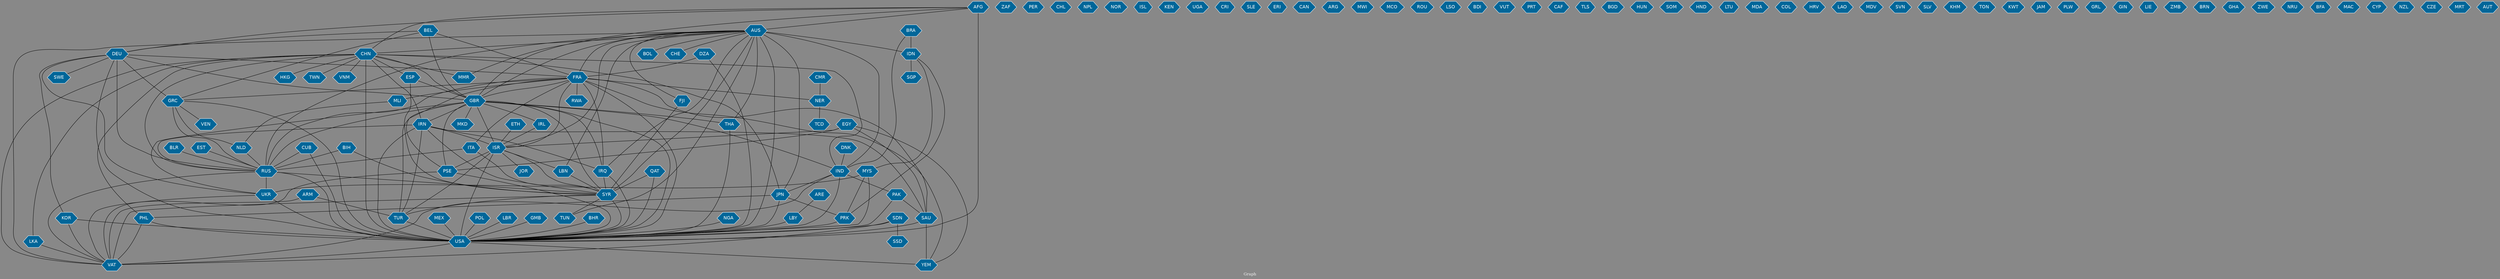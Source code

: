 // Countries together in item graph
graph {
	graph [bgcolor="#888888" fontcolor=white fontsize=12 label="Graph" outputorder=edgesfirst overlap=prism]
	node [color=white fillcolor="#006699" fontcolor=white fontname=Helvetica shape=hexagon style=filled]
	edge [arrowhead=open color=black fontcolor=white fontname=Courier fontsize=12]
		RUS [label=RUS]
		IND [label=IND]
		JPN [label=JPN]
		THA [label=THA]
		FJI [label=FJI]
		VAT [label=VAT]
		FRA [label=FRA]
		USA [label=USA]
		NGA [label=NGA]
		PSE [label=PSE]
		IRQ [label=IRQ]
		ISR [label=ISR]
		VEN [label=VEN]
		IRL [label=IRL]
		ZAF [label=ZAF]
		SYR [label=SYR]
		PRK [label=PRK]
		UKR [label=UKR]
		AFG [label=AFG]
		GRC [label=GRC]
		LBY [label=LBY]
		GBR [label=GBR]
		CHN [label=CHN]
		PHL [label=PHL]
		DEU [label=DEU]
		MYS [label=MYS]
		BRA [label=BRA]
		AUS [label=AUS]
		PAK [label=PAK]
		EGY [label=EGY]
		HKG [label=HKG]
		TUR [label=TUR]
		YEM [label=YEM]
		CUB [label=CUB]
		IDN [label=IDN]
		MEX [label=MEX]
		PER [label=PER]
		SGP [label=SGP]
		ITA [label=ITA]
		CHL [label=CHL]
		NPL [label=NPL]
		BOL [label=BOL]
		KOR [label=KOR]
		NOR [label=NOR]
		SAU [label=SAU]
		ISL [label=ISL]
		QAT [label=QAT]
		LBN [label=LBN]
		IRN [label=IRN]
		POL [label=POL]
		KEN [label=KEN]
		UGA [label=UGA]
		CRI [label=CRI]
		RWA [label=RWA]
		SLE [label=SLE]
		LKA [label=LKA]
		ERI [label=ERI]
		CAN [label=CAN]
		CMR [label=CMR]
		ARG [label=ARG]
		MMR [label=MMR]
		CHE [label=CHE]
		MWI [label=MWI]
		MCO [label=MCO]
		SDN [label=SDN]
		ROU [label=ROU]
		JOR [label=JOR]
		ESP [label=ESP]
		LSO [label=LSO]
		BDI [label=BDI]
		VUT [label=VUT]
		TUN [label=TUN]
		PRT [label=PRT]
		CAF [label=CAF]
		TLS [label=TLS]
		BGD [label=BGD]
		HUN [label=HUN]
		SWE [label=SWE]
		LBR [label=LBR]
		DNK [label=DNK]
		MLI [label=MLI]
		TWN [label=TWN]
		SOM [label=SOM]
		HND [label=HND]
		ARE [label=ARE]
		BEL [label=BEL]
		SSD [label=SSD]
		LTU [label=LTU]
		NLD [label=NLD]
		ARM [label=ARM]
		MDA [label=MDA]
		COL [label=COL]
		HRV [label=HRV]
		TCD [label=TCD]
		DZA [label=DZA]
		LAO [label=LAO]
		MDV [label=MDV]
		SVN [label=SVN]
		SLV [label=SLV]
		KHM [label=KHM]
		BLR [label=BLR]
		NER [label=NER]
		TON [label=TON]
		KWT [label=KWT]
		VNM [label=VNM]
		JAM [label=JAM]
		BIH [label=BIH]
		PLW [label=PLW]
		GRL [label=GRL]
		GIN [label=GIN]
		ETH [label=ETH]
		EST [label=EST]
		LIE [label=LIE]
		ZMB [label=ZMB]
		BRN [label=BRN]
		GHA [label=GHA]
		ZWE [label=ZWE]
		NRU [label=NRU]
		GMB [label=GMB]
		MKD [label=MKD]
		BFA [label=BFA]
		MAC [label=MAC]
		CYP [label=CYP]
		NZL [label=NZL]
		CZE [label=CZE]
		MRT [label=MRT]
		BHR [label=BHR]
		AUT [label=AUT]
			CHN -- ESP [weight=1]
			CMR -- NER [weight=1]
			IDN -- MYS [weight=1]
			SYR -- TUR [weight=7]
			SYR -- VAT [weight=1]
			QAT -- SYR [weight=1]
			GRC -- USA [weight=1]
			PHL -- VAT [weight=2]
			SAU -- YEM [weight=7]
			AUS -- VAT [weight=1]
			THA -- USA [weight=1]
			IND -- VAT [weight=1]
			DEU -- SWE [weight=1]
			IND -- JPN [weight=1]
			MYS -- USA [weight=1]
			ARM -- TUR [weight=1]
			AFG -- GBR [weight=3]
			MLI -- NLD [weight=1]
			DEU -- GBR [weight=4]
			PHL -- USA [weight=3]
			AFG -- USA [weight=8]
			KOR -- VAT [weight=1]
			AUS -- FRA [weight=1]
			PSE -- VAT [weight=1]
			JPN -- PHL [weight=1]
			BEL -- GRC [weight=1]
			AUS -- JPN [weight=2]
			IRN -- ISR [weight=10]
			BEL -- FRA [weight=1]
			LBR -- USA [weight=1]
			AUS -- BOL [weight=1]
			AUS -- LBN [weight=1]
			LBY -- USA [weight=2]
			GBR -- PSE [weight=2]
			USA -- VAT [weight=2]
			FRA -- YEM [weight=1]
			SDN -- SSD [weight=9]
			USA -- YEM [weight=3]
			EST -- RUS [weight=1]
			GRC -- NLD [weight=1]
			TUR -- USA [weight=3]
			FRA -- MLI [weight=1]
			GBR -- THA [weight=2]
			PRK -- USA [weight=9]
			AUS -- ISR [weight=1]
			ISR -- LBN [weight=2]
			IDN -- PRK [weight=1]
			FJI -- SYR [weight=2]
			AFG -- DEU [weight=1]
			CUB -- RUS [weight=1]
			GBR -- MKD [weight=1]
			NGA -- USA [weight=3]
			DEU -- RUS [weight=7]
			JPN -- USA [weight=4]
			KOR -- USA [weight=1]
			CHN -- USA [weight=30]
			ITA -- RUS [weight=1]
			AUS -- USA [weight=8]
			QAT -- USA [weight=1]
			EGY -- PSE [weight=3]
			CHN -- GBR [weight=1]
			EGY -- YEM [weight=1]
			AUS -- THA [weight=1]
			FRA -- NER [weight=1]
			EGY -- ISR [weight=1]
			BLR -- RUS [weight=1]
			IND -- USA [weight=5]
			AUS -- CHE [weight=1]
			CHN -- IND [weight=2]
			ISR -- TUR [weight=1]
			CHN -- TWN [weight=4]
			GBR -- ISR [weight=1]
			AUS -- IRQ [weight=1]
			DZA -- FRA [weight=1]
			JPN -- PRK [weight=1]
			FRA -- SAU [weight=1]
			BEL -- DEU [weight=1]
			GBR -- IND [weight=1]
			GBR -- IRL [weight=1]
			CHN -- JPN [weight=4]
			LBN -- SYR [weight=2]
			UKR -- USA [weight=25]
			PSE -- USA [weight=8]
			IRQ -- SYR [weight=5]
			ESP -- SYR [weight=1]
			ISR -- USA [weight=19]
			DEU -- GRC [weight=4]
			AUS -- TUN [weight=1]
			GBR -- RUS [weight=6]
			ARM -- VAT [weight=2]
			FRA -- GRC [weight=1]
			ARE -- LBY [weight=1]
			DEU -- KOR [weight=1]
			DZA -- USA [weight=1]
			POL -- USA [weight=2]
			GBR -- IRQ [weight=4]
			GBR -- SYR [weight=2]
			AUS -- GBR [weight=1]
			GRC -- RUS [weight=2]
			IRN -- RUS [weight=2]
			FRA -- USA [weight=9]
			DEU -- FRA [weight=5]
			ISR -- PSE [weight=49]
			IND -- PAK [weight=2]
			FRA -- GBR [weight=1]
			PAK -- USA [weight=1]
			FRA -- ITA [weight=1]
			IRN -- IRQ [weight=5]
			CHN -- LKA [weight=1]
			GMB -- USA [weight=1]
			ITA -- SYR [weight=1]
			NLD -- RUS [weight=2]
			CHN -- MMR [weight=1]
			BHR -- USA [weight=1]
			AFG -- AUS [weight=1]
			MEX -- USA [weight=1]
			MYS -- UKR [weight=2]
			CHN -- PHL [weight=3]
			ETH -- ISR [weight=1]
			RUS -- UKR [weight=115]
			FRA -- RUS [weight=2]
			IRN -- USA [weight=32]
			FRA -- PSE [weight=1]
			IRN -- TUR [weight=1]
			IRN -- SAU [weight=3]
			ESP -- GBR [weight=1]
			AUS -- IDN [weight=4]
			IDN -- SGP [weight=1]
			GBR -- USA [weight=4]
			SDN -- USA [weight=1]
			IRN -- SYR [weight=5]
			SYR -- USA [weight=27]
			DEU -- UKR [weight=5]
			AUS -- FJI [weight=2]
			ISR -- JOR [weight=1]
			EGY -- SAU [weight=1]
			GBR -- IRN [weight=2]
			SYR -- TUN [weight=1]
			ISR -- SYR [weight=4]
			AFG -- CHN [weight=1]
			CHN -- VAT [weight=1]
			BIH -- SYR [weight=1]
			IRQ -- USA [weight=45]
			CHN -- IRN [weight=1]
			FRA -- IRQ [weight=3]
			BEL -- GBR [weight=1]
			AUS -- IND [weight=4]
			DNK -- IND [weight=1]
			AUS -- SYR [weight=1]
			GBR -- TUR [weight=1]
			BIH -- RUS [weight=1]
			MYS -- PRK [weight=1]
			BRA -- IDN [weight=3]
			LKA -- VAT [weight=1]
			GBR -- UKR [weight=3]
			RUS -- VAT [weight=1]
			AUS -- RUS [weight=2]
			CHN -- RUS [weight=3]
			RUS -- USA [weight=46]
			DEU -- USA [weight=7]
			PAK -- SAU [weight=1]
			CUB -- USA [weight=13]
			RUS -- SYR [weight=2]
			CHN -- VNM [weight=1]
			FRA -- ISR [weight=1]
			AUS -- MMR [weight=1]
			AUS -- CHN [weight=5]
			FRA -- RWA [weight=1]
			UKR -- VAT [weight=1]
			SDN -- VAT [weight=1]
			IRL -- ISR [weight=1]
			GRC -- VEN [weight=1]
			NER -- TCD [weight=2]
			BRA -- IND [weight=1]
			CHN -- HKG [weight=4]
			SAU -- USA [weight=2]
}
